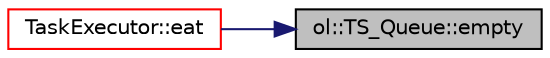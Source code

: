 digraph "ol::TS_Queue::empty"
{
 // LATEX_PDF_SIZE
  edge [fontname="Helvetica",fontsize="10",labelfontname="Helvetica",labelfontsize="10"];
  node [fontname="Helvetica",fontsize="10",shape=record];
  rankdir="RL";
  Node1 [label="ol::TS_Queue::empty",height=0.2,width=0.4,color="black", fillcolor="grey75", style="filled", fontcolor="black",tooltip="Check if TS_Queue is empty."];
  Node1 -> Node2 [dir="back",color="midnightblue",fontsize="10",style="solid",fontname="Helvetica"];
  Node2 [label="TaskExecutor::eat",height=0.2,width=0.4,color="red", fillcolor="white", style="filled",URL="$struct_task_executor.html#af4d3c0895333064d125202402bfe924e",tooltip=" "];
}
